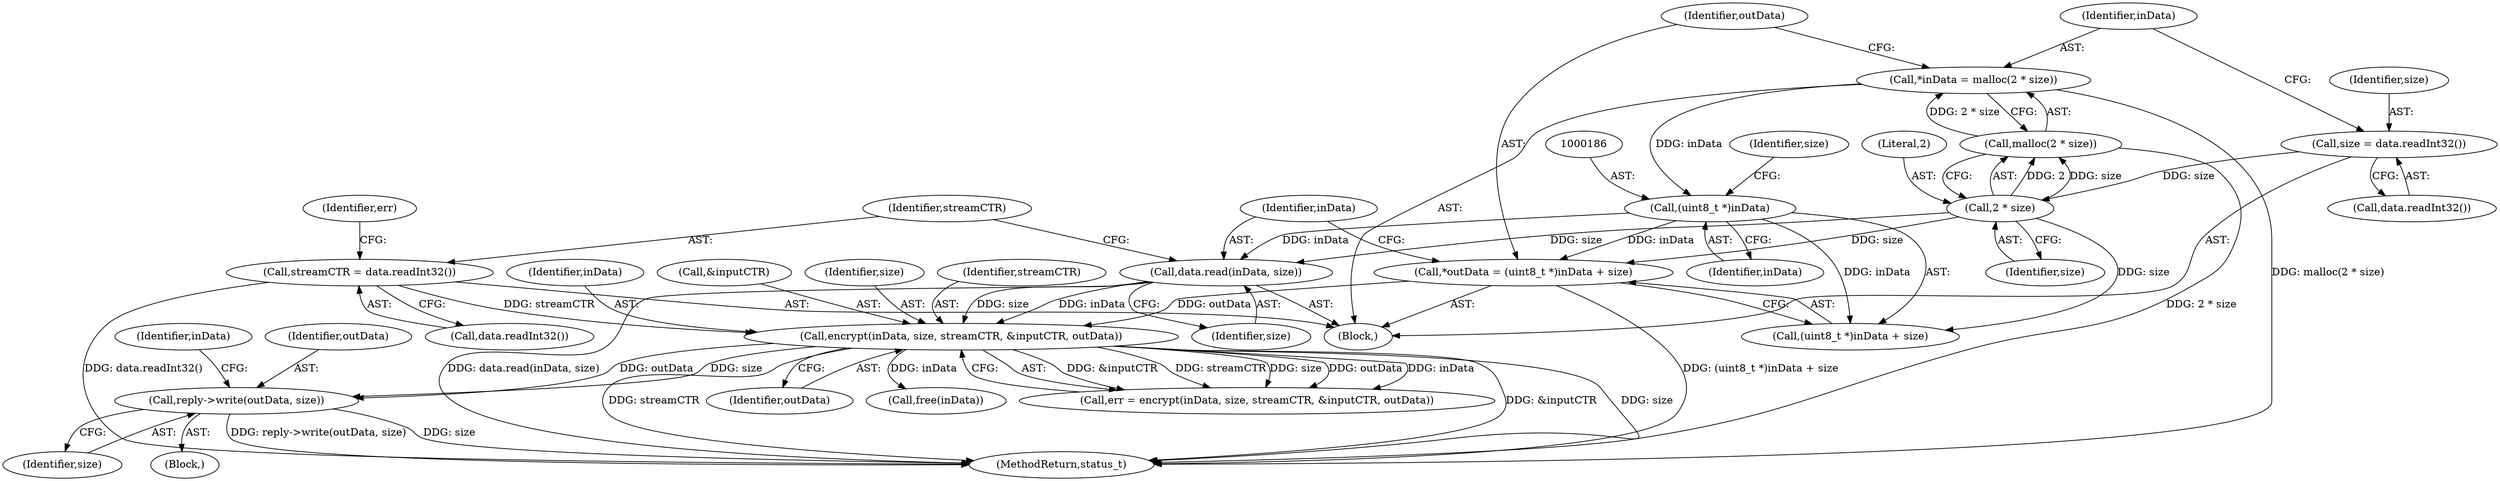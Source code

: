 digraph "0_Android_c82e31a7039a03dca7b37c65b7890ba5c1e18ced@API" {
"1000216" [label="(Call,reply->write(outData, size))"];
"1000200" [label="(Call,encrypt(inData, size, streamCTR, &inputCTR, outData))"];
"1000189" [label="(Call,data.read(inData, size))"];
"1000185" [label="(Call,(uint8_t *)inData)"];
"1000175" [label="(Call,*inData = malloc(2 * size))"];
"1000177" [label="(Call,malloc(2 * size))"];
"1000178" [label="(Call,2 * size)"];
"1000171" [label="(Call,size = data.readInt32())"];
"1000193" [label="(Call,streamCTR = data.readInt32())"];
"1000182" [label="(Call,*outData = (uint8_t *)inData + size)"];
"1000200" [label="(Call,encrypt(inData, size, streamCTR, &inputCTR, outData))"];
"1000201" [label="(Identifier,inData)"];
"1000185" [label="(Call,(uint8_t *)inData)"];
"1000179" [label="(Literal,2)"];
"1000178" [label="(Call,2 * size)"];
"1000184" [label="(Call,(uint8_t *)inData + size)"];
"1000171" [label="(Call,size = data.readInt32())"];
"1000218" [label="(Identifier,size)"];
"1000213" [label="(Block,)"];
"1000191" [label="(Identifier,size)"];
"1000188" [label="(Identifier,size)"];
"1000183" [label="(Identifier,outData)"];
"1000206" [label="(Identifier,outData)"];
"1000180" [label="(Identifier,size)"];
"1000190" [label="(Identifier,inData)"];
"1000187" [label="(Identifier,inData)"];
"1000169" [label="(Block,)"];
"1000204" [label="(Call,&inputCTR)"];
"1000216" [label="(Call,reply->write(outData, size))"];
"1000199" [label="(Identifier,err)"];
"1000202" [label="(Identifier,size)"];
"1000219" [label="(Call,free(inData))"];
"1000176" [label="(Identifier,inData)"];
"1000172" [label="(Identifier,size)"];
"1000357" [label="(MethodReturn,status_t)"];
"1000203" [label="(Identifier,streamCTR)"];
"1000193" [label="(Call,streamCTR = data.readInt32())"];
"1000220" [label="(Identifier,inData)"];
"1000173" [label="(Call,data.readInt32())"];
"1000177" [label="(Call,malloc(2 * size))"];
"1000195" [label="(Call,data.readInt32())"];
"1000175" [label="(Call,*inData = malloc(2 * size))"];
"1000189" [label="(Call,data.read(inData, size))"];
"1000194" [label="(Identifier,streamCTR)"];
"1000217" [label="(Identifier,outData)"];
"1000198" [label="(Call,err = encrypt(inData, size, streamCTR, &inputCTR, outData))"];
"1000182" [label="(Call,*outData = (uint8_t *)inData + size)"];
"1000216" -> "1000213"  [label="AST: "];
"1000216" -> "1000218"  [label="CFG: "];
"1000217" -> "1000216"  [label="AST: "];
"1000218" -> "1000216"  [label="AST: "];
"1000220" -> "1000216"  [label="CFG: "];
"1000216" -> "1000357"  [label="DDG: reply->write(outData, size)"];
"1000216" -> "1000357"  [label="DDG: size"];
"1000200" -> "1000216"  [label="DDG: outData"];
"1000200" -> "1000216"  [label="DDG: size"];
"1000200" -> "1000198"  [label="AST: "];
"1000200" -> "1000206"  [label="CFG: "];
"1000201" -> "1000200"  [label="AST: "];
"1000202" -> "1000200"  [label="AST: "];
"1000203" -> "1000200"  [label="AST: "];
"1000204" -> "1000200"  [label="AST: "];
"1000206" -> "1000200"  [label="AST: "];
"1000198" -> "1000200"  [label="CFG: "];
"1000200" -> "1000357"  [label="DDG: streamCTR"];
"1000200" -> "1000357"  [label="DDG: &inputCTR"];
"1000200" -> "1000357"  [label="DDG: size"];
"1000200" -> "1000198"  [label="DDG: &inputCTR"];
"1000200" -> "1000198"  [label="DDG: streamCTR"];
"1000200" -> "1000198"  [label="DDG: size"];
"1000200" -> "1000198"  [label="DDG: outData"];
"1000200" -> "1000198"  [label="DDG: inData"];
"1000189" -> "1000200"  [label="DDG: inData"];
"1000189" -> "1000200"  [label="DDG: size"];
"1000193" -> "1000200"  [label="DDG: streamCTR"];
"1000182" -> "1000200"  [label="DDG: outData"];
"1000200" -> "1000219"  [label="DDG: inData"];
"1000189" -> "1000169"  [label="AST: "];
"1000189" -> "1000191"  [label="CFG: "];
"1000190" -> "1000189"  [label="AST: "];
"1000191" -> "1000189"  [label="AST: "];
"1000194" -> "1000189"  [label="CFG: "];
"1000189" -> "1000357"  [label="DDG: data.read(inData, size)"];
"1000185" -> "1000189"  [label="DDG: inData"];
"1000178" -> "1000189"  [label="DDG: size"];
"1000185" -> "1000184"  [label="AST: "];
"1000185" -> "1000187"  [label="CFG: "];
"1000186" -> "1000185"  [label="AST: "];
"1000187" -> "1000185"  [label="AST: "];
"1000188" -> "1000185"  [label="CFG: "];
"1000185" -> "1000182"  [label="DDG: inData"];
"1000185" -> "1000184"  [label="DDG: inData"];
"1000175" -> "1000185"  [label="DDG: inData"];
"1000175" -> "1000169"  [label="AST: "];
"1000175" -> "1000177"  [label="CFG: "];
"1000176" -> "1000175"  [label="AST: "];
"1000177" -> "1000175"  [label="AST: "];
"1000183" -> "1000175"  [label="CFG: "];
"1000175" -> "1000357"  [label="DDG: malloc(2 * size)"];
"1000177" -> "1000175"  [label="DDG: 2 * size"];
"1000177" -> "1000178"  [label="CFG: "];
"1000178" -> "1000177"  [label="AST: "];
"1000177" -> "1000357"  [label="DDG: 2 * size"];
"1000178" -> "1000177"  [label="DDG: 2"];
"1000178" -> "1000177"  [label="DDG: size"];
"1000178" -> "1000180"  [label="CFG: "];
"1000179" -> "1000178"  [label="AST: "];
"1000180" -> "1000178"  [label="AST: "];
"1000171" -> "1000178"  [label="DDG: size"];
"1000178" -> "1000182"  [label="DDG: size"];
"1000178" -> "1000184"  [label="DDG: size"];
"1000171" -> "1000169"  [label="AST: "];
"1000171" -> "1000173"  [label="CFG: "];
"1000172" -> "1000171"  [label="AST: "];
"1000173" -> "1000171"  [label="AST: "];
"1000176" -> "1000171"  [label="CFG: "];
"1000193" -> "1000169"  [label="AST: "];
"1000193" -> "1000195"  [label="CFG: "];
"1000194" -> "1000193"  [label="AST: "];
"1000195" -> "1000193"  [label="AST: "];
"1000199" -> "1000193"  [label="CFG: "];
"1000193" -> "1000357"  [label="DDG: data.readInt32()"];
"1000182" -> "1000169"  [label="AST: "];
"1000182" -> "1000184"  [label="CFG: "];
"1000183" -> "1000182"  [label="AST: "];
"1000184" -> "1000182"  [label="AST: "];
"1000190" -> "1000182"  [label="CFG: "];
"1000182" -> "1000357"  [label="DDG: (uint8_t *)inData + size"];
}
